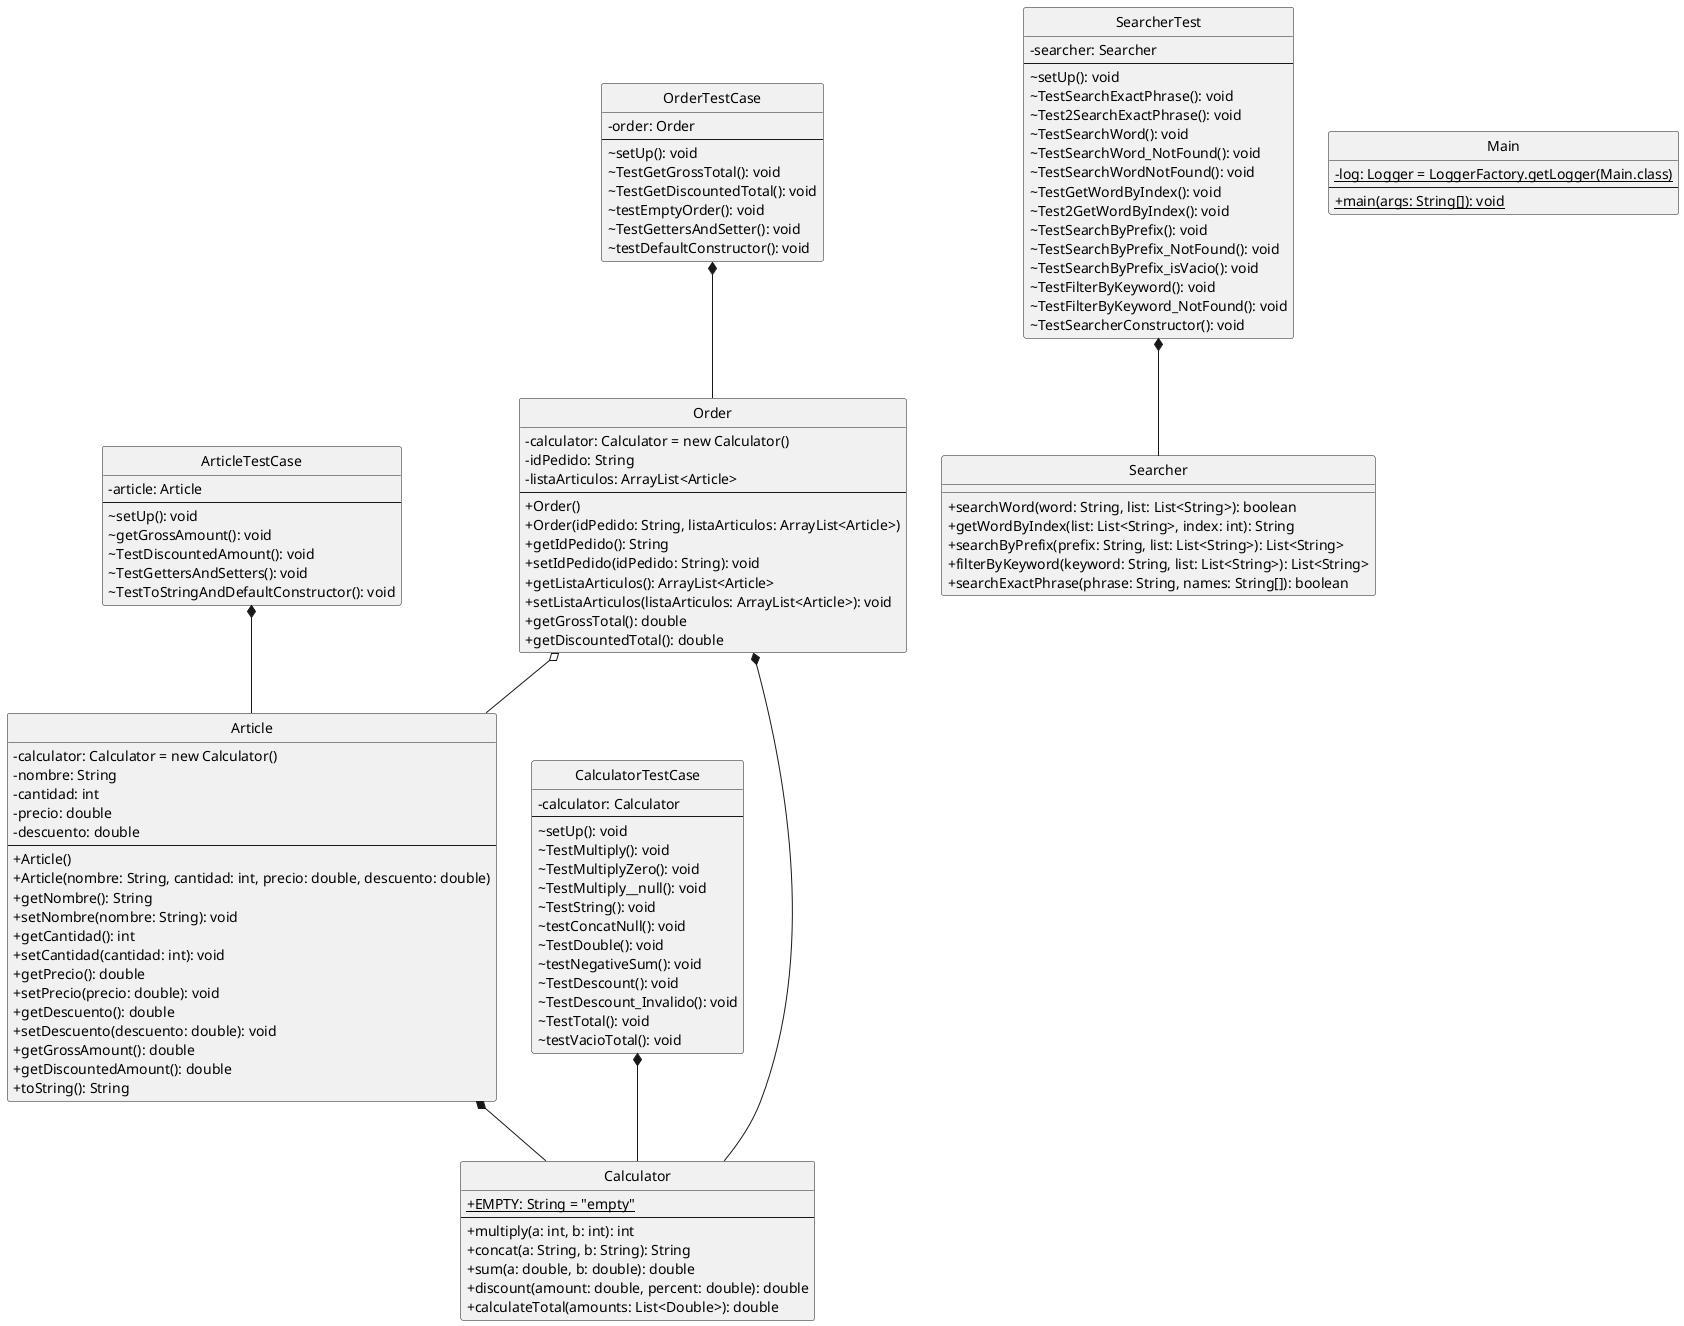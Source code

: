 ' Generated by UML Generator
' Encoded: dLTRJzim57xlhx3sL4QBfZrM6m9QGDMWgrIsQPkcoaqEnSAn8zi1CiH--tpBnRcqR2-aET-vtt8uaGeBbILq8Ey9Ix702Oeebl9KAK4scO9vnDcA_0RqRd17Oa0H4H65mS1oeLEXY7wz0QccM09w7Y0qneuuAL136-i_VoIeB-dmO88UE8aDOGlgKd1jBU4PKtN4Q9mH6HawnDtu9IW5GfwoUEL-DHbk-4f7mRQQOmQtEADgofbK8eiK5oNpIn7C5DCeerXZOJnHIP_KUFgZCjBNsXX9QTv7_m62zs7hDSieRQ8kb3fL6IyvYx1QTF3FUBQXqEHVm1OhyW2hB6a9W4jt7tqzPm-OafYtqwmmRHhwYYF2GwHCz6SHGoF7t90c3jcTsKlVCosh7gowfjElyoHLkJMphvsQagzfeHLW4Tsvu5nWqbCc9ROxFCTr_eGZjRmJEZzDXlTxEHp3DvtIVcIzuEf2fsa7In-7pfE1p_8vY-6fvTvksAa_ovS2RiaUT8-F9HkHjjcQN1U4wYgUvPyWV-p8HGFUOmp4phhRXjgrBT17nE2nHXWU66OIBo7M8wMxmuwteL6Ybx9TdHdbqcnHWVChJVpWz-bnqK67le-hdqrz8xHVcnNNctZkPKrqfJU7iWOqjLUPCl9NWIMZfTDpex71-WeV0qlX_CTsqNceO_ez_jBuPlr7jHXFDWBgjOemKoJ6yGGHfWmX5Q1RiURKEDRhCmEc0gAjddV4rQzu2MsCK61XX4Bz8zJINbHpOVMqQkd9ePKmkrDlqSYwg8nWIGqS2YMNrhcm9h8aXww7ahCYZ9PmXRH3RJT5TIZqT4KNW-BLjzKdgxNGRRSSocgpcfqHJja4sPPr9DEn6yufOEPzg2_5Dlj8PrCZHLBhDGiMPceVUmpNNusEsyOcl7VFVzGYMz-Tr3ugDGmd88lNdxzgAIZpUOq9SvFth6TUj_mBedohZV7j5ipSkHyNsEpP_CYi5KiO6i4Zg-EW7A1IHQB18HRRq7ZVTUTgMGgVNozllXU2seCtO4w4DwMLf3Zbi9_1JL4bFnsHlS4CN2HYKvkiMYdrpOMhqTtK-hXgnjYtwX3RJgtOKn0HL8H0gDXYu9QU4vM-XEuGF0usOVDkVpiUbzTwnnbiuDhb6zvl1dHtMt3z679vyhZlOvSQn6kcYzNSO3m15kl_KVu2
' URL: http://www.plantuml.com/plantuml/uml/dLTRJzim57xlhx3sL4QBfZrM6m9QGDMWgrIsQPkcoaqEnSAn8zi1CiH--tpBnRcqR2-aET-vtt8uaGeBbILq8Ey9Ix702Oeebl9KAK4scO9vnDcA_0RqRd17Oa0H4H65mS1oeLEXY7wz0QccM09w7Y0qneuuAL136-i_VoIeB-dmO88UE8aDOGlgKd1jBU4PKtN4Q9mH6HawnDtu9IW5GfwoUEL-DHbk-4f7mRQQOmQtEADgofbK8eiK5oNpIn7C5DCeerXZOJnHIP_KUFgZCjBNsXX9QTv7_m62zs7hDSieRQ8kb3fL6IyvYx1QTF3FUBQXqEHVm1OhyW2hB6a9W4jt7tqzPm-OafYtqwmmRHhwYYF2GwHCz6SHGoF7t90c3jcTsKlVCosh7gowfjElyoHLkJMphvsQagzfeHLW4Tsvu5nWqbCc9ROxFCTr_eGZjRmJEZzDXlTxEHp3DvtIVcIzuEf2fsa7In-7pfE1p_8vY-6fvTvksAa_ovS2RiaUT8-F9HkHjjcQN1U4wYgUvPyWV-p8HGFUOmp4phhRXjgrBT17nE2nHXWU66OIBo7M8wMxmuwteL6Ybx9TdHdbqcnHWVChJVpWz-bnqK67le-hdqrz8xHVcnNNctZkPKrqfJU7iWOqjLUPCl9NWIMZfTDpex71-WeV0qlX_CTsqNceO_ez_jBuPlr7jHXFDWBgjOemKoJ6yGGHfWmX5Q1RiURKEDRhCmEc0gAjddV4rQzu2MsCK61XX4Bz8zJINbHpOVMqQkd9ePKmkrDlqSYwg8nWIGqS2YMNrhcm9h8aXww7ahCYZ9PmXRH3RJT5TIZqT4KNW-BLjzKdgxNGRRSSocgpcfqHJja4sPPr9DEn6yufOEPzg2_5Dlj8PrCZHLBhDGiMPceVUmpNNusEsyOcl7VFVzGYMz-Tr3ugDGmd88lNdxzgAIZpUOq9SvFth6TUj_mBedohZV7j5ipSkHyNsEpP_CYi5KiO6i4Zg-EW7A1IHQB18HRRq7ZVTUTgMGgVNozllXU2seCtO4w4DwMLf3Zbi9_1JL4bFnsHlS4CN2HYKvkiMYdrpOMhqTtK-hXgnjYtwX3RJgtOKn0HL8H0gDXYu9QU4vM-XEuGF0usOVDkVpiUbzTwnnbiuDhb6zvl1dHtMt3z679vyhZlOvSQn6kcYzNSO3m15kl_KVu2
' Generated on: 2025-10-23T19:58:50.179874

@startuml
skinparam classAttributeIconSize 0
hide circle

class ArticleTestCase {
  -article: Article
  --
  ~setUp(): void
  ~getGrossAmount(): void
  ~TestDiscountedAmount(): void
  ~TestGettersAndSetters(): void
  ~TestToStringAndDefaultConstructor(): void
}

class CalculatorTestCase {
  -calculator: Calculator
  --
  ~setUp(): void
  ~TestMultiply(): void
  ~TestMultiplyZero(): void
  ~TestMultiply__null(): void
  ~TestString(): void
  ~testConcatNull(): void
  ~TestDouble(): void
  ~testNegativeSum(): void
  ~TestDescount(): void
  ~TestDescount_Invalido(): void
  ~TestTotal(): void
  ~testVacioTotal(): void
}

class OrderTestCase {
  -order: Order
  --
  ~setUp(): void
  ~TestGetGrossTotal(): void
  ~TestGetDiscountedTotal(): void
  ~testEmptyOrder(): void
  ~TestGettersAndSetter(): void
  ~testDefaultConstructor(): void
}

class SearcherTest {
  -searcher: Searcher
  --
  ~setUp(): void
  ~TestSearchExactPhrase(): void
  ~Test2SearchExactPhrase(): void
  ~TestSearchWord(): void
  ~TestSearchWord_NotFound(): void
  ~TestSearchWordNotFound(): void
  ~TestGetWordByIndex(): void
  ~Test2GetWordByIndex(): void
  ~TestSearchByPrefix(): void
  ~TestSearchByPrefix_NotFound(): void
  ~TestSearchByPrefix_isVacio(): void
  ~TestFilterByKeyword(): void
  ~TestFilterByKeyword_NotFound(): void
  ~TestSearcherConstructor(): void
}

class Order {
  -calculator: Calculator = new Calculator()
  -idPedido: String
  -listaArticulos: ArrayList<Article>
  --
  +Order()
  +Order(idPedido: String, listaArticulos: ArrayList<Article>)
  +getIdPedido(): String
  +setIdPedido(idPedido: String): void
  +getListaArticulos(): ArrayList<Article>
  +setListaArticulos(listaArticulos: ArrayList<Article>): void
  +getGrossTotal(): double
  +getDiscountedTotal(): double
}

class Article {
  -calculator: Calculator = new Calculator()
  -nombre: String
  -cantidad: int
  -precio: double
  -descuento: double
  --
  +Article()
  +Article(nombre: String, cantidad: int, precio: double, descuento: double)
  +getNombre(): String
  +setNombre(nombre: String): void
  +getCantidad(): int
  +setCantidad(cantidad: int): void
  +getPrecio(): double
  +setPrecio(precio: double): void
  +getDescuento(): double
  +setDescuento(descuento: double): void
  +getGrossAmount(): double
  +getDiscountedAmount(): double
  +toString(): String
}

class Searcher {
  +searchWord(word: String, list: List<String>): boolean
  +getWordByIndex(list: List<String>, index: int): String
  +searchByPrefix(prefix: String, list: List<String>): List<String>
  +filterByKeyword(keyword: String, list: List<String>): List<String>
  +searchExactPhrase(phrase: String, names: String[]): boolean
}

class Main {
  -{static} log: Logger = LoggerFactory.getLogger(Main.class)
  --
  +{static} main(args: String[]): void
}

class Calculator {
  +{static} EMPTY: String = "empty"
  --
  +multiply(a: int, b: int): int
  +concat(a: String, b: String): String
  +sum(a: double, b: double): double
  +discount(amount: double, percent: double): double
  +calculateTotal(amounts: List<Double>): double
}

ArticleTestCase *-- Article
CalculatorTestCase *-- Calculator
OrderTestCase *-- Order
SearcherTest *-- Searcher
Order *-- Calculator
Order o-- Article
Article *-- Calculator
@enduml